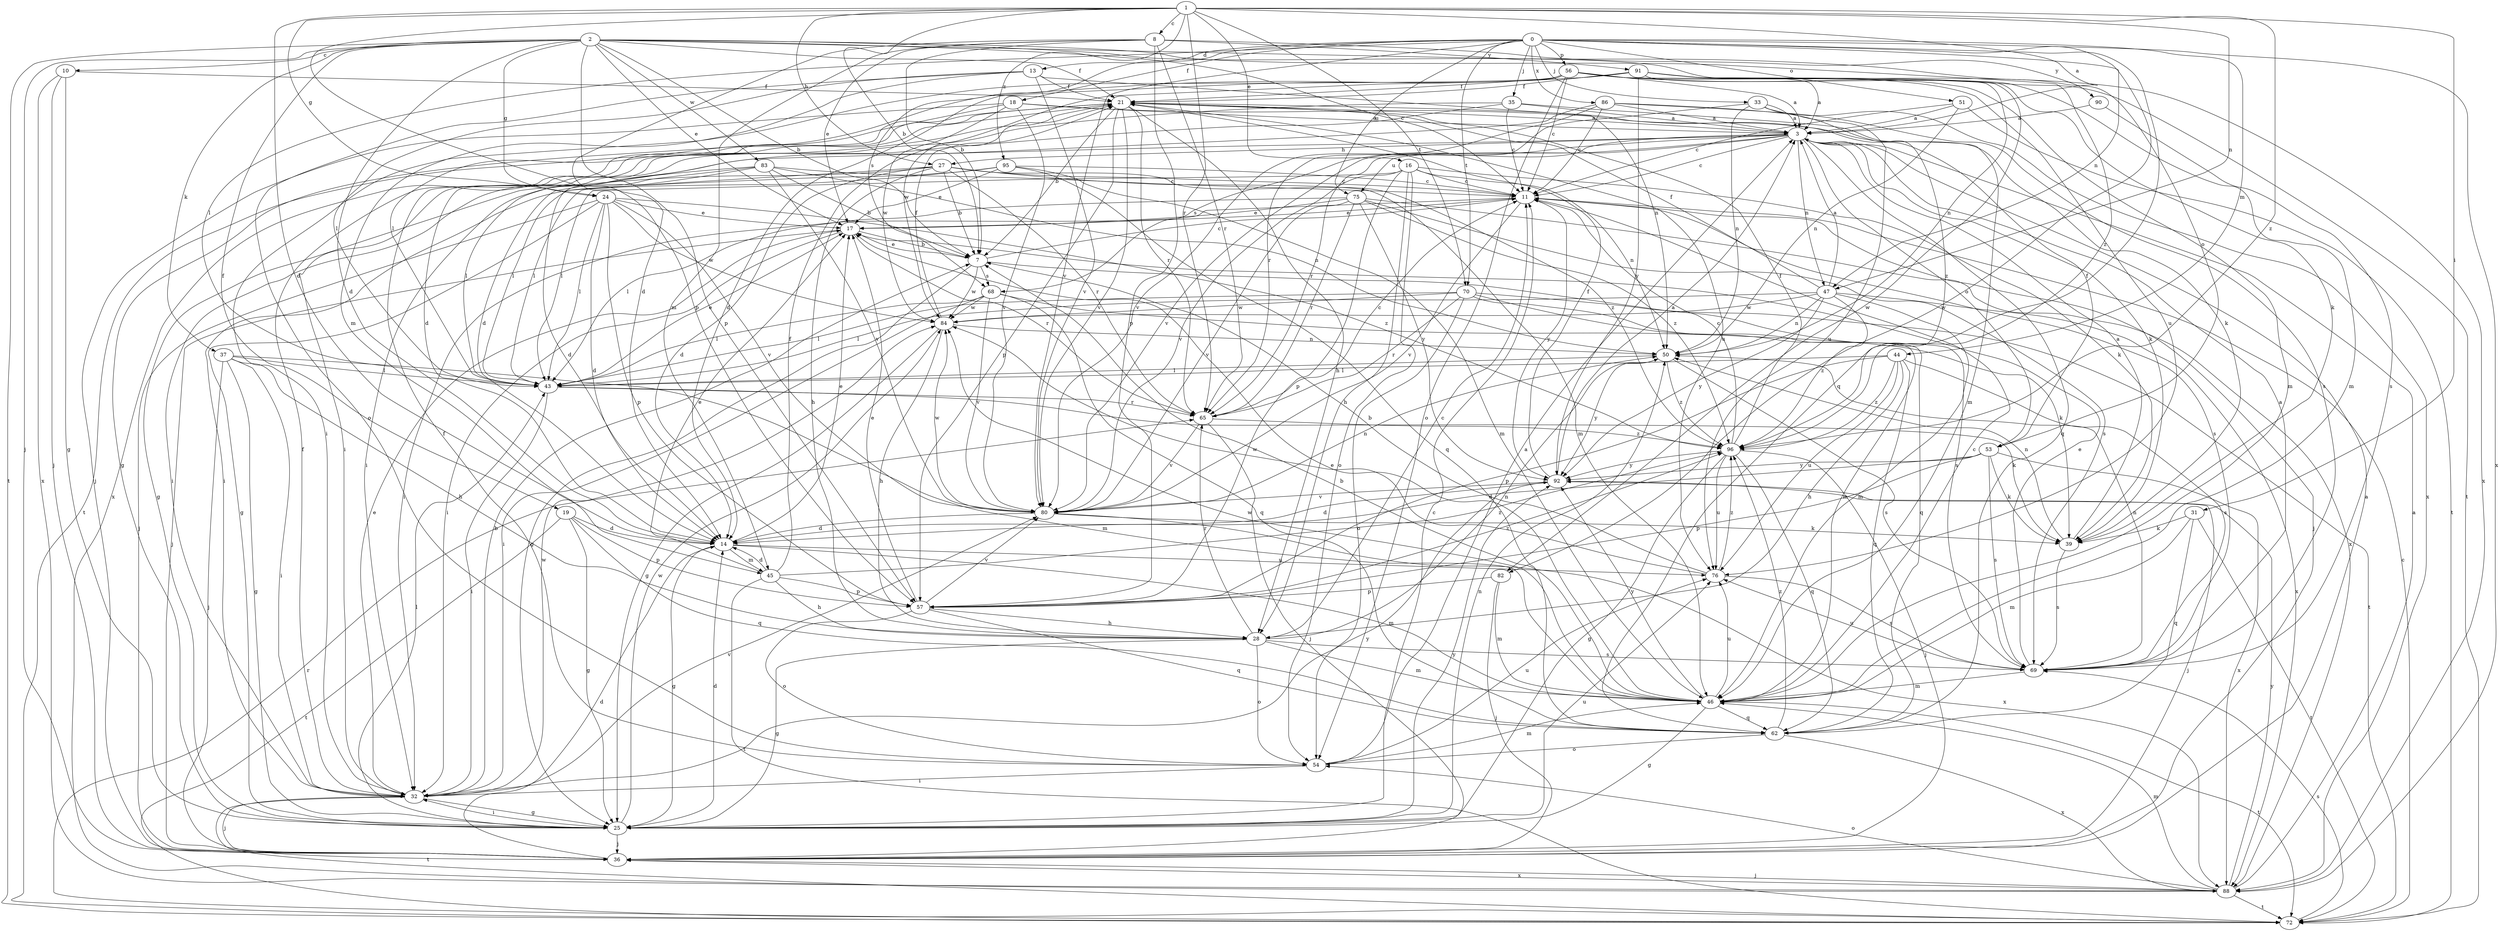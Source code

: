 strict digraph  {
0;
1;
2;
3;
7;
8;
10;
11;
13;
14;
16;
17;
18;
19;
21;
24;
25;
27;
28;
31;
32;
33;
35;
36;
37;
39;
43;
44;
45;
46;
47;
50;
51;
53;
54;
56;
57;
62;
65;
68;
69;
70;
72;
75;
76;
80;
82;
83;
84;
86;
88;
90;
91;
92;
95;
96;
0 -> 13  [label=d];
0 -> 18  [label=f];
0 -> 33  [label=j];
0 -> 35  [label=j];
0 -> 43  [label=l];
0 -> 44  [label=m];
0 -> 47  [label=n];
0 -> 51  [label=o];
0 -> 56  [label=p];
0 -> 62  [label=q];
0 -> 68  [label=s];
0 -> 70  [label=t];
0 -> 75  [label=u];
0 -> 80  [label=v];
0 -> 82  [label=w];
0 -> 86  [label=x];
0 -> 88  [label=x];
1 -> 3  [label=a];
1 -> 7  [label=b];
1 -> 8  [label=c];
1 -> 14  [label=d];
1 -> 16  [label=e];
1 -> 24  [label=g];
1 -> 27  [label=h];
1 -> 31  [label=i];
1 -> 47  [label=n];
1 -> 57  [label=p];
1 -> 65  [label=r];
1 -> 70  [label=t];
1 -> 95  [label=z];
1 -> 96  [label=z];
2 -> 7  [label=b];
2 -> 10  [label=c];
2 -> 11  [label=c];
2 -> 14  [label=d];
2 -> 17  [label=e];
2 -> 19  [label=f];
2 -> 21  [label=f];
2 -> 24  [label=g];
2 -> 36  [label=j];
2 -> 37  [label=k];
2 -> 53  [label=o];
2 -> 57  [label=p];
2 -> 72  [label=t];
2 -> 82  [label=w];
2 -> 83  [label=w];
2 -> 96  [label=z];
3 -> 11  [label=c];
3 -> 27  [label=h];
3 -> 32  [label=i];
3 -> 39  [label=k];
3 -> 47  [label=n];
3 -> 53  [label=o];
3 -> 62  [label=q];
3 -> 65  [label=r];
3 -> 68  [label=s];
3 -> 75  [label=u];
3 -> 80  [label=v];
7 -> 11  [label=c];
7 -> 17  [label=e];
7 -> 25  [label=g];
7 -> 68  [label=s];
7 -> 69  [label=s];
7 -> 84  [label=w];
8 -> 7  [label=b];
8 -> 14  [label=d];
8 -> 17  [label=e];
8 -> 45  [label=m];
8 -> 57  [label=p];
8 -> 65  [label=r];
8 -> 90  [label=y];
8 -> 91  [label=y];
10 -> 21  [label=f];
10 -> 25  [label=g];
10 -> 36  [label=j];
10 -> 88  [label=x];
11 -> 17  [label=e];
11 -> 32  [label=i];
11 -> 36  [label=j];
11 -> 69  [label=s];
11 -> 80  [label=v];
11 -> 92  [label=y];
13 -> 21  [label=f];
13 -> 43  [label=l];
13 -> 45  [label=m];
13 -> 50  [label=n];
13 -> 54  [label=o];
13 -> 80  [label=v];
14 -> 17  [label=e];
14 -> 25  [label=g];
14 -> 45  [label=m];
14 -> 46  [label=m];
14 -> 76  [label=u];
16 -> 11  [label=c];
16 -> 28  [label=h];
16 -> 39  [label=k];
16 -> 43  [label=l];
16 -> 50  [label=n];
16 -> 54  [label=o];
16 -> 57  [label=p];
16 -> 80  [label=v];
17 -> 7  [label=b];
17 -> 32  [label=i];
17 -> 36  [label=j];
17 -> 65  [label=r];
18 -> 3  [label=a];
18 -> 25  [label=g];
18 -> 36  [label=j];
18 -> 39  [label=k];
18 -> 80  [label=v];
18 -> 84  [label=w];
19 -> 14  [label=d];
19 -> 25  [label=g];
19 -> 57  [label=p];
19 -> 62  [label=q];
19 -> 72  [label=t];
21 -> 3  [label=a];
21 -> 7  [label=b];
21 -> 28  [label=h];
21 -> 57  [label=p];
21 -> 65  [label=r];
21 -> 72  [label=t];
21 -> 76  [label=u];
21 -> 80  [label=v];
21 -> 88  [label=x];
24 -> 14  [label=d];
24 -> 17  [label=e];
24 -> 25  [label=g];
24 -> 36  [label=j];
24 -> 43  [label=l];
24 -> 57  [label=p];
24 -> 80  [label=v];
24 -> 84  [label=w];
24 -> 96  [label=z];
25 -> 11  [label=c];
25 -> 14  [label=d];
25 -> 32  [label=i];
25 -> 36  [label=j];
25 -> 43  [label=l];
25 -> 50  [label=n];
25 -> 76  [label=u];
25 -> 84  [label=w];
25 -> 92  [label=y];
27 -> 7  [label=b];
27 -> 11  [label=c];
27 -> 14  [label=d];
27 -> 25  [label=g];
27 -> 28  [label=h];
27 -> 43  [label=l];
27 -> 46  [label=m];
27 -> 65  [label=r];
27 -> 96  [label=z];
28 -> 11  [label=c];
28 -> 25  [label=g];
28 -> 46  [label=m];
28 -> 50  [label=n];
28 -> 54  [label=o];
28 -> 65  [label=r];
28 -> 69  [label=s];
31 -> 39  [label=k];
31 -> 46  [label=m];
31 -> 62  [label=q];
31 -> 72  [label=t];
32 -> 7  [label=b];
32 -> 17  [label=e];
32 -> 21  [label=f];
32 -> 25  [label=g];
32 -> 36  [label=j];
32 -> 72  [label=t];
32 -> 80  [label=v];
32 -> 84  [label=w];
32 -> 92  [label=y];
33 -> 3  [label=a];
33 -> 50  [label=n];
33 -> 65  [label=r];
33 -> 76  [label=u];
33 -> 88  [label=x];
35 -> 3  [label=a];
35 -> 11  [label=c];
35 -> 14  [label=d];
35 -> 32  [label=i];
35 -> 46  [label=m];
36 -> 3  [label=a];
36 -> 14  [label=d];
36 -> 88  [label=x];
37 -> 25  [label=g];
37 -> 28  [label=h];
37 -> 32  [label=i];
37 -> 36  [label=j];
37 -> 43  [label=l];
37 -> 46  [label=m];
39 -> 3  [label=a];
39 -> 50  [label=n];
39 -> 69  [label=s];
43 -> 17  [label=e];
43 -> 32  [label=i];
43 -> 39  [label=k];
43 -> 65  [label=r];
44 -> 28  [label=h];
44 -> 43  [label=l];
44 -> 57  [label=p];
44 -> 62  [label=q];
44 -> 69  [label=s];
44 -> 76  [label=u];
44 -> 96  [label=z];
45 -> 14  [label=d];
45 -> 17  [label=e];
45 -> 21  [label=f];
45 -> 28  [label=h];
45 -> 57  [label=p];
45 -> 72  [label=t];
45 -> 96  [label=z];
46 -> 7  [label=b];
46 -> 11  [label=c];
46 -> 17  [label=e];
46 -> 25  [label=g];
46 -> 62  [label=q];
46 -> 72  [label=t];
46 -> 76  [label=u];
46 -> 84  [label=w];
46 -> 92  [label=y];
47 -> 3  [label=a];
47 -> 21  [label=f];
47 -> 43  [label=l];
47 -> 46  [label=m];
47 -> 50  [label=n];
47 -> 84  [label=w];
47 -> 88  [label=x];
47 -> 92  [label=y];
47 -> 96  [label=z];
50 -> 43  [label=l];
50 -> 69  [label=s];
50 -> 92  [label=y];
50 -> 96  [label=z];
51 -> 3  [label=a];
51 -> 11  [label=c];
51 -> 50  [label=n];
51 -> 72  [label=t];
53 -> 14  [label=d];
53 -> 21  [label=f];
53 -> 39  [label=k];
53 -> 57  [label=p];
53 -> 69  [label=s];
53 -> 88  [label=x];
53 -> 92  [label=y];
54 -> 3  [label=a];
54 -> 21  [label=f];
54 -> 32  [label=i];
54 -> 46  [label=m];
54 -> 76  [label=u];
56 -> 3  [label=a];
56 -> 11  [label=c];
56 -> 21  [label=f];
56 -> 32  [label=i];
56 -> 39  [label=k];
56 -> 46  [label=m];
56 -> 54  [label=o];
56 -> 72  [label=t];
56 -> 76  [label=u];
56 -> 84  [label=w];
57 -> 17  [label=e];
57 -> 28  [label=h];
57 -> 54  [label=o];
57 -> 62  [label=q];
57 -> 80  [label=v];
57 -> 96  [label=z];
62 -> 54  [label=o];
62 -> 88  [label=x];
62 -> 96  [label=z];
65 -> 11  [label=c];
65 -> 36  [label=j];
65 -> 80  [label=v];
65 -> 96  [label=z];
68 -> 32  [label=i];
68 -> 39  [label=k];
68 -> 43  [label=l];
68 -> 62  [label=q];
68 -> 80  [label=v];
68 -> 84  [label=w];
69 -> 3  [label=a];
69 -> 17  [label=e];
69 -> 46  [label=m];
69 -> 50  [label=n];
69 -> 76  [label=u];
70 -> 43  [label=l];
70 -> 46  [label=m];
70 -> 54  [label=o];
70 -> 62  [label=q];
70 -> 65  [label=r];
70 -> 72  [label=t];
70 -> 84  [label=w];
72 -> 11  [label=c];
72 -> 65  [label=r];
72 -> 69  [label=s];
75 -> 17  [label=e];
75 -> 43  [label=l];
75 -> 65  [label=r];
75 -> 69  [label=s];
75 -> 80  [label=v];
75 -> 88  [label=x];
75 -> 92  [label=y];
75 -> 96  [label=z];
76 -> 7  [label=b];
76 -> 69  [label=s];
76 -> 84  [label=w];
76 -> 96  [label=z];
80 -> 14  [label=d];
80 -> 39  [label=k];
80 -> 50  [label=n];
80 -> 84  [label=w];
80 -> 88  [label=x];
82 -> 36  [label=j];
82 -> 46  [label=m];
82 -> 57  [label=p];
83 -> 7  [label=b];
83 -> 11  [label=c];
83 -> 14  [label=d];
83 -> 32  [label=i];
83 -> 43  [label=l];
83 -> 50  [label=n];
83 -> 80  [label=v];
84 -> 21  [label=f];
84 -> 25  [label=g];
84 -> 28  [label=h];
84 -> 50  [label=n];
86 -> 3  [label=a];
86 -> 11  [label=c];
86 -> 14  [label=d];
86 -> 69  [label=s];
86 -> 80  [label=v];
86 -> 96  [label=z];
88 -> 3  [label=a];
88 -> 36  [label=j];
88 -> 46  [label=m];
88 -> 54  [label=o];
88 -> 72  [label=t];
88 -> 92  [label=y];
90 -> 3  [label=a];
90 -> 69  [label=s];
91 -> 3  [label=a];
91 -> 14  [label=d];
91 -> 21  [label=f];
91 -> 43  [label=l];
91 -> 46  [label=m];
91 -> 50  [label=n];
91 -> 88  [label=x];
91 -> 92  [label=y];
92 -> 3  [label=a];
92 -> 14  [label=d];
92 -> 21  [label=f];
92 -> 36  [label=j];
92 -> 80  [label=v];
95 -> 11  [label=c];
95 -> 17  [label=e];
95 -> 32  [label=i];
95 -> 43  [label=l];
95 -> 46  [label=m];
95 -> 62  [label=q];
96 -> 11  [label=c];
96 -> 21  [label=f];
96 -> 25  [label=g];
96 -> 36  [label=j];
96 -> 62  [label=q];
96 -> 76  [label=u];
96 -> 92  [label=y];
}
